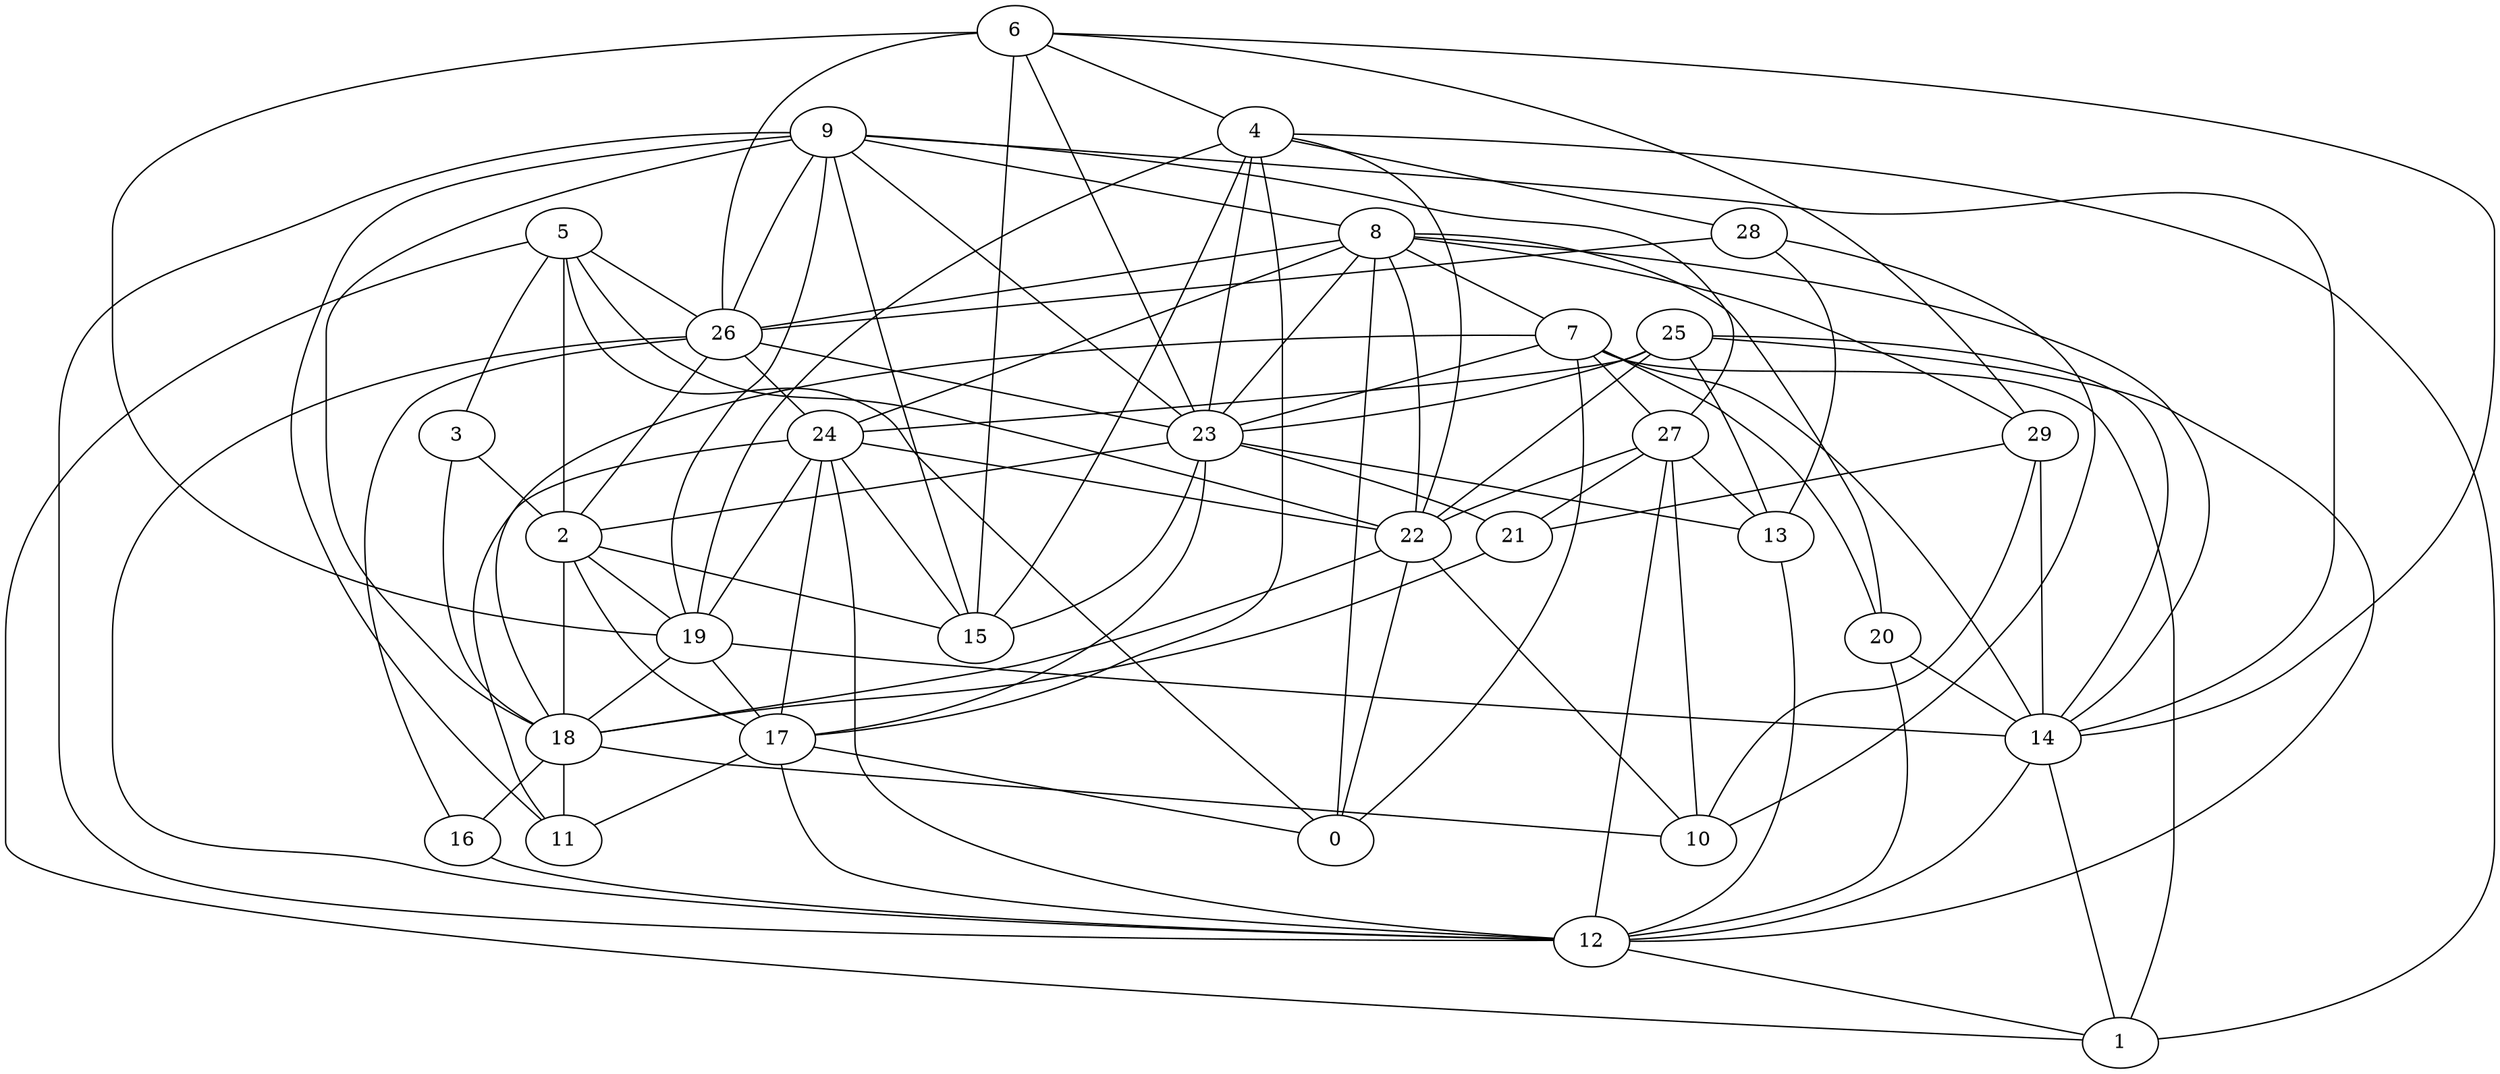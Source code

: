 digraph GG_graph {

subgraph G_graph {
edge [color = black]
"28" -> "10" [dir = none]
"16" -> "12" [dir = none]
"8" -> "29" [dir = none]
"8" -> "7" [dir = none]
"8" -> "24" [dir = none]
"8" -> "26" [dir = none]
"26" -> "2" [dir = none]
"26" -> "16" [dir = none]
"26" -> "23" [dir = none]
"14" -> "12" [dir = none]
"14" -> "1" [dir = none]
"22" -> "18" [dir = none]
"22" -> "10" [dir = none]
"9" -> "11" [dir = none]
"9" -> "15" [dir = none]
"9" -> "8" [dir = none]
"9" -> "18" [dir = none]
"9" -> "12" [dir = none]
"9" -> "26" [dir = none]
"9" -> "27" [dir = none]
"12" -> "1" [dir = none]
"20" -> "14" [dir = none]
"20" -> "12" [dir = none]
"21" -> "18" [dir = none]
"23" -> "13" [dir = none]
"23" -> "17" [dir = none]
"24" -> "19" [dir = none]
"24" -> "17" [dir = none]
"24" -> "22" [dir = none]
"27" -> "22" [dir = none]
"29" -> "21" [dir = none]
"29" -> "14" [dir = none]
"29" -> "10" [dir = none]
"17" -> "12" [dir = none]
"17" -> "11" [dir = none]
"17" -> "0" [dir = none]
"7" -> "0" [dir = none]
"7" -> "18" [dir = none]
"7" -> "1" [dir = none]
"18" -> "10" [dir = none]
"5" -> "22" [dir = none]
"5" -> "0" [dir = none]
"5" -> "1" [dir = none]
"19" -> "18" [dir = none]
"3" -> "2" [dir = none]
"3" -> "18" [dir = none]
"6" -> "23" [dir = none]
"6" -> "19" [dir = none]
"6" -> "15" [dir = none]
"4" -> "23" [dir = none]
"4" -> "19" [dir = none]
"4" -> "28" [dir = none]
"25" -> "12" [dir = none]
"25" -> "22" [dir = none]
"25" -> "14" [dir = none]
"25" -> "13" [dir = none]
"2" -> "15" [dir = none]
"2" -> "18" [dir = none]
"7" -> "23" [dir = none]
"13" -> "12" [dir = none]
"7" -> "20" [dir = none]
"23" -> "21" [dir = none]
"6" -> "4" [dir = none]
"19" -> "17" [dir = none]
"28" -> "13" [dir = none]
"4" -> "15" [dir = none]
"8" -> "22" [dir = none]
"9" -> "14" [dir = none]
"24" -> "11" [dir = none]
"24" -> "15" [dir = none]
"27" -> "12" [dir = none]
"25" -> "24" [dir = none]
"18" -> "11" [dir = none]
"2" -> "17" [dir = none]
"26" -> "24" [dir = none]
"4" -> "1" [dir = none]
"8" -> "23" [dir = none]
"8" -> "20" [dir = none]
"5" -> "3" [dir = none]
"2" -> "19" [dir = none]
"7" -> "14" [dir = none]
"27" -> "10" [dir = none]
"23" -> "15" [dir = none]
"28" -> "26" [dir = none]
"7" -> "27" [dir = none]
"6" -> "26" [dir = none]
"18" -> "16" [dir = none]
"4" -> "22" [dir = none]
"5" -> "26" [dir = none]
"6" -> "14" [dir = none]
"19" -> "14" [dir = none]
"9" -> "23" [dir = none]
"6" -> "29" [dir = none]
"8" -> "14" [dir = none]
"26" -> "12" [dir = none]
"8" -> "0" [dir = none]
"23" -> "2" [dir = none]
"24" -> "12" [dir = none]
"27" -> "13" [dir = none]
"9" -> "19" [dir = none]
"5" -> "2" [dir = none]
"25" -> "23" [dir = none]
"22" -> "0" [dir = none]
"27" -> "21" [dir = none]
"4" -> "17" [dir = none]
}

}
